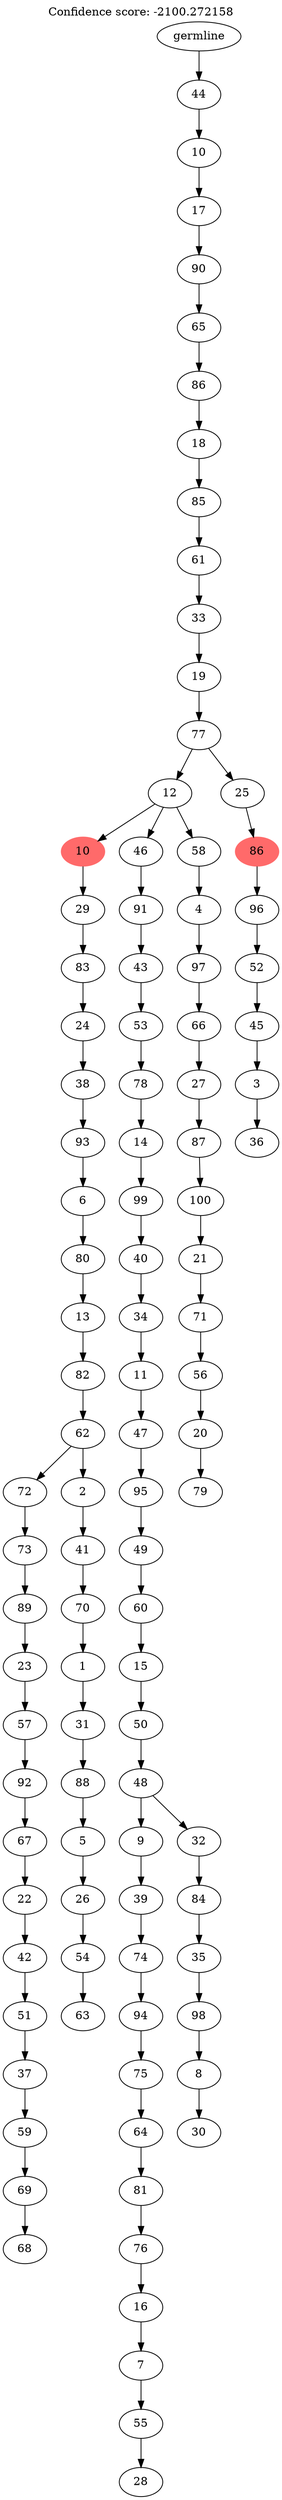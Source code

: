 digraph g {
	"101" -> "102";
	"102" [label="68"];
	"100" -> "101";
	"101" [label="69"];
	"99" -> "100";
	"100" [label="59"];
	"98" -> "99";
	"99" [label="37"];
	"97" -> "98";
	"98" [label="51"];
	"96" -> "97";
	"97" [label="42"];
	"95" -> "96";
	"96" [label="22"];
	"94" -> "95";
	"95" [label="67"];
	"93" -> "94";
	"94" [label="92"];
	"92" -> "93";
	"93" [label="57"];
	"91" -> "92";
	"92" [label="23"];
	"90" -> "91";
	"91" [label="89"];
	"89" -> "90";
	"90" [label="73"];
	"87" -> "88";
	"88" [label="63"];
	"86" -> "87";
	"87" [label="54"];
	"85" -> "86";
	"86" [label="26"];
	"84" -> "85";
	"85" [label="5"];
	"83" -> "84";
	"84" [label="88"];
	"82" -> "83";
	"83" [label="31"];
	"81" -> "82";
	"82" [label="1"];
	"80" -> "81";
	"81" [label="70"];
	"79" -> "80";
	"80" [label="41"];
	"78" -> "79";
	"79" [label="2"];
	"78" -> "89";
	"89" [label="72"];
	"77" -> "78";
	"78" [label="62"];
	"76" -> "77";
	"77" [label="82"];
	"75" -> "76";
	"76" [label="13"];
	"74" -> "75";
	"75" [label="80"];
	"73" -> "74";
	"74" [label="6"];
	"72" -> "73";
	"73" [label="93"];
	"71" -> "72";
	"72" [label="38"];
	"70" -> "71";
	"71" [label="24"];
	"69" -> "70";
	"70" [label="83"];
	"68" -> "69";
	"69" [label="29"];
	"66" -> "67";
	"67" [label="28"];
	"65" -> "66";
	"66" [label="55"];
	"64" -> "65";
	"65" [label="7"];
	"63" -> "64";
	"64" [label="16"];
	"62" -> "63";
	"63" [label="76"];
	"61" -> "62";
	"62" [label="81"];
	"60" -> "61";
	"61" [label="64"];
	"59" -> "60";
	"60" [label="75"];
	"58" -> "59";
	"59" [label="94"];
	"57" -> "58";
	"58" [label="74"];
	"56" -> "57";
	"57" [label="39"];
	"54" -> "55";
	"55" [label="30"];
	"53" -> "54";
	"54" [label="8"];
	"52" -> "53";
	"53" [label="98"];
	"51" -> "52";
	"52" [label="35"];
	"50" -> "51";
	"51" [label="84"];
	"49" -> "50";
	"50" [label="32"];
	"49" -> "56";
	"56" [label="9"];
	"48" -> "49";
	"49" [label="48"];
	"47" -> "48";
	"48" [label="50"];
	"46" -> "47";
	"47" [label="15"];
	"45" -> "46";
	"46" [label="60"];
	"44" -> "45";
	"45" [label="49"];
	"43" -> "44";
	"44" [label="95"];
	"42" -> "43";
	"43" [label="47"];
	"41" -> "42";
	"42" [label="11"];
	"40" -> "41";
	"41" [label="34"];
	"39" -> "40";
	"40" [label="40"];
	"38" -> "39";
	"39" [label="99"];
	"37" -> "38";
	"38" [label="14"];
	"36" -> "37";
	"37" [label="78"];
	"35" -> "36";
	"36" [label="53"];
	"34" -> "35";
	"35" [label="43"];
	"33" -> "34";
	"34" [label="91"];
	"31" -> "32";
	"32" [label="79"];
	"30" -> "31";
	"31" [label="20"];
	"29" -> "30";
	"30" [label="56"];
	"28" -> "29";
	"29" [label="71"];
	"27" -> "28";
	"28" [label="21"];
	"26" -> "27";
	"27" [label="100"];
	"25" -> "26";
	"26" [label="87"];
	"24" -> "25";
	"25" [label="27"];
	"23" -> "24";
	"24" [label="66"];
	"22" -> "23";
	"23" [label="97"];
	"21" -> "22";
	"22" [label="4"];
	"20" -> "21";
	"21" [label="58"];
	"20" -> "33";
	"33" [label="46"];
	"20" -> "68";
	"68" [color=indianred1, style=filled, label="10"];
	"18" -> "19";
	"19" [label="36"];
	"17" -> "18";
	"18" [label="3"];
	"16" -> "17";
	"17" [label="45"];
	"15" -> "16";
	"16" [label="52"];
	"14" -> "15";
	"15" [label="96"];
	"13" -> "14";
	"14" [color=indianred1, style=filled, label="86"];
	"12" -> "13";
	"13" [label="25"];
	"12" -> "20";
	"20" [label="12"];
	"11" -> "12";
	"12" [label="77"];
	"10" -> "11";
	"11" [label="19"];
	"9" -> "10";
	"10" [label="33"];
	"8" -> "9";
	"9" [label="61"];
	"7" -> "8";
	"8" [label="85"];
	"6" -> "7";
	"7" [label="18"];
	"5" -> "6";
	"6" [label="86"];
	"4" -> "5";
	"5" [label="65"];
	"3" -> "4";
	"4" [label="90"];
	"2" -> "3";
	"3" [label="17"];
	"1" -> "2";
	"2" [label="10"];
	"0" -> "1";
	"1" [label="44"];
	"0" [label="germline"];
	labelloc="t";
	label="Confidence score: -2100.272158";
}
